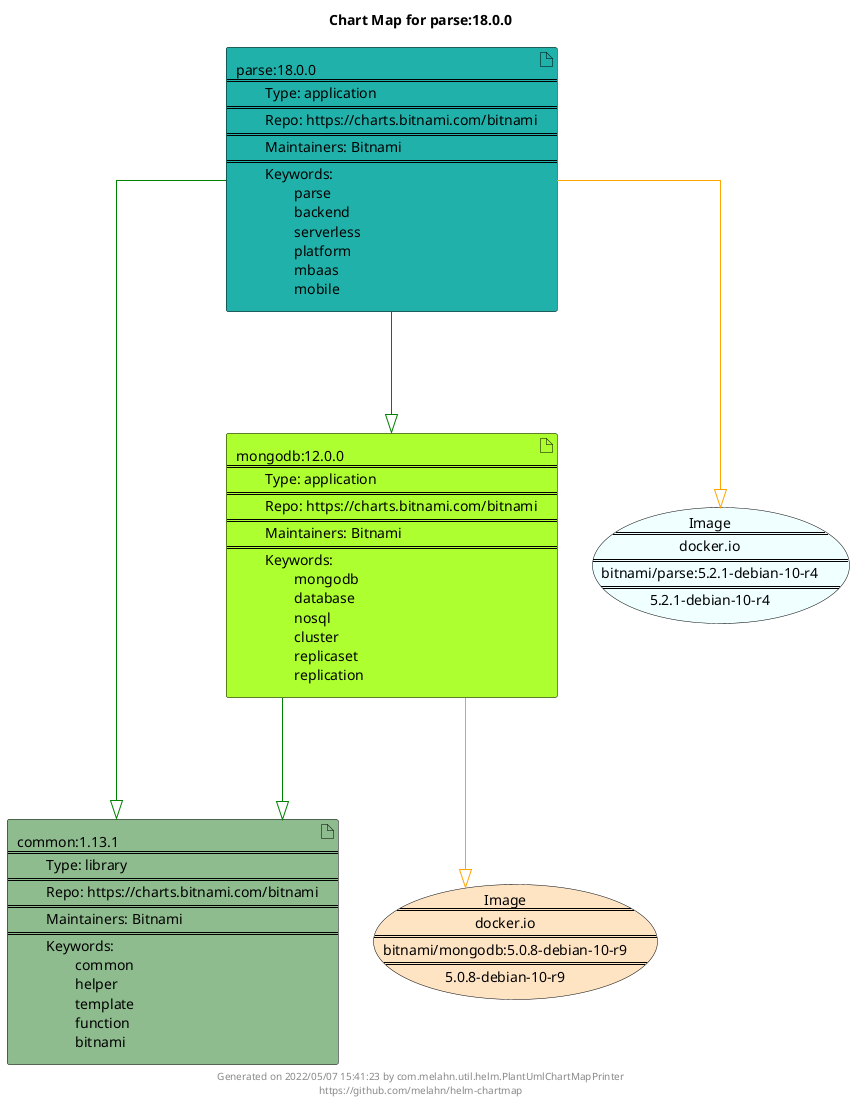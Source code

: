 @startuml
skinparam linetype ortho
skinparam backgroundColor white
skinparam usecaseBorderColor black
skinparam usecaseArrowColor LightSlateGray
skinparam artifactBorderColor black
skinparam artifactArrowColor LightSlateGray

title Chart Map for parse:18.0.0

'There are 3 referenced Helm Charts
artifact "common:1.13.1\n====\n\tType: library\n====\n\tRepo: https://charts.bitnami.com/bitnami\n====\n\tMaintainers: Bitnami\n====\n\tKeywords: \n\t\tcommon\n\t\thelper\n\t\ttemplate\n\t\tfunction\n\t\tbitnami" as common_1_13_1 #DarkSeaGreen
artifact "mongodb:12.0.0\n====\n\tType: application\n====\n\tRepo: https://charts.bitnami.com/bitnami\n====\n\tMaintainers: Bitnami\n====\n\tKeywords: \n\t\tmongodb\n\t\tdatabase\n\t\tnosql\n\t\tcluster\n\t\treplicaset\n\t\treplication" as mongodb_12_0_0 #GreenYellow
artifact "parse:18.0.0\n====\n\tType: application\n====\n\tRepo: https://charts.bitnami.com/bitnami\n====\n\tMaintainers: Bitnami\n====\n\tKeywords: \n\t\tparse\n\t\tbackend\n\t\tserverless\n\t\tplatform\n\t\tmbaas\n\t\tmobile" as parse_18_0_0 #LightSeaGreen

'There are 2 referenced Docker Images
usecase "Image\n====\ndocker.io\n====\nbitnami/parse:5.2.1-debian-10-r4\n====\n5.2.1-debian-10-r4" as docker_io_bitnami_parse_5_2_1_debian_10_r4 #Azure
usecase "Image\n====\ndocker.io\n====\nbitnami/mongodb:5.0.8-debian-10-r9\n====\n5.0.8-debian-10-r9" as docker_io_bitnami_mongodb_5_0_8_debian_10_r9 #Bisque

'Chart Dependencies
parse_18_0_0--[#green]-|>mongodb_12_0_0
mongodb_12_0_0--[#green]-|>common_1_13_1
parse_18_0_0--[#green]-|>common_1_13_1
mongodb_12_0_0--[#orange]-|>docker_io_bitnami_mongodb_5_0_8_debian_10_r9
parse_18_0_0--[#orange]-|>docker_io_bitnami_parse_5_2_1_debian_10_r4

center footer Generated on 2022/05/07 15:41:23 by com.melahn.util.helm.PlantUmlChartMapPrinter\nhttps://github.com/melahn/helm-chartmap
@enduml
